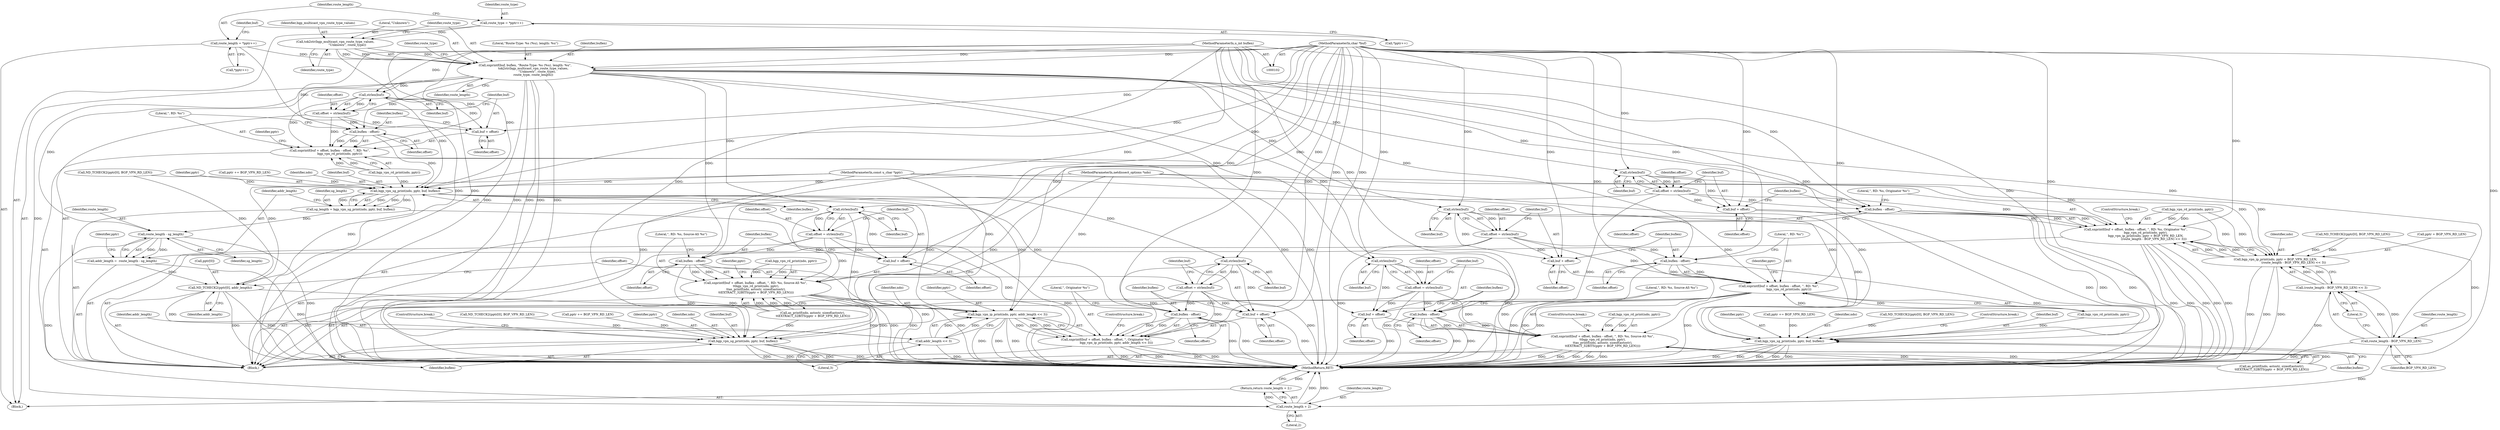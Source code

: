 digraph "0_tcpdump_d515b4b4a300479cdf1a6e0d1bb95bc1f9fee514@API" {
"1000128" [label="(Call,snprintf(buf, buflen, \"Route-Type: %s (%u), length: %u\",\n                 tok2str(bgp_multicast_vpn_route_type_values,\n                         \"Unknown\", route_type),\n                 route_type, route_length))"];
"1000105" [label="(MethodParameterIn,char *buf)"];
"1000106" [label="(MethodParameterIn,u_int buflen)"];
"1000132" [label="(Call,tok2str(bgp_multicast_vpn_route_type_values,\n                         \"Unknown\", route_type))"];
"1000118" [label="(Call,route_type = *pptr++)"];
"1000123" [label="(Call,route_length = *pptr++)"];
"1000149" [label="(Call,strlen(buf))"];
"1000147" [label="(Call,offset = strlen(buf))"];
"1000151" [label="(Call,snprintf(buf + offset, buflen - offset, \", RD: %s, Originator %s\",\n                     bgp_vpn_rd_print(ndo, pptr),\n                     bgp_vpn_ip_print(ndo, pptr + BGP_VPN_RD_LEN,\n                                      (route_length - BGP_VPN_RD_LEN) << 3)))"];
"1000152" [label="(Call,buf + offset)"];
"1000155" [label="(Call,buflen - offset)"];
"1000168" [label="(Call,route_length - BGP_VPN_RD_LEN)"];
"1000167" [label="(Call,(route_length - BGP_VPN_RD_LEN) << 3)"];
"1000162" [label="(Call,bgp_vpn_ip_print(ndo, pptr + BGP_VPN_RD_LEN,\n                                      (route_length - BGP_VPN_RD_LEN) << 3))"];
"1000340" [label="(Call,route_length + 2)"];
"1000339" [label="(Return,return route_length + 2;)"];
"1000183" [label="(Call,strlen(buf))"];
"1000181" [label="(Call,offset = strlen(buf))"];
"1000185" [label="(Call,snprintf(buf + offset, buflen - offset, \", RD: %s, Source-AS %s\",\n\t\tbgp_vpn_rd_print(ndo, pptr),\n\t\tas_printf(ndo, astostr, sizeof(astostr),\n\t\tEXTRACT_32BITS(pptr + BGP_VPN_RD_LEN))))"];
"1000186" [label="(Call,buf + offset)"];
"1000189" [label="(Call,buflen - offset)"];
"1000214" [label="(Call,strlen(buf))"];
"1000212" [label="(Call,offset = strlen(buf))"];
"1000216" [label="(Call,snprintf(buf + offset, buflen - offset, \", RD: %s\",\n                     bgp_vpn_rd_print(ndo, pptr)))"];
"1000217" [label="(Call,buf + offset)"];
"1000220" [label="(Call,buflen - offset)"];
"1000232" [label="(Call,bgp_vpn_sg_print(ndo, pptr, buf, buflen))"];
"1000230" [label="(Call,sg_length = bgp_vpn_sg_print(ndo, pptr, buf, buflen))"];
"1000239" [label="(Call,route_length - sg_length)"];
"1000237" [label="(Call,addr_length =  route_length - sg_length)"];
"1000242" [label="(Call,ND_TCHECK2(pptr[0], addr_length))"];
"1000259" [label="(Call,bgp_vpn_ip_print(ndo, pptr, addr_length << 3))"];
"1000251" [label="(Call,snprintf(buf + offset, buflen - offset, \", Originator %s\",\n                     bgp_vpn_ip_print(ndo, pptr, addr_length << 3)))"];
"1000262" [label="(Call,addr_length << 3)"];
"1000249" [label="(Call,strlen(buf))"];
"1000247" [label="(Call,offset = strlen(buf))"];
"1000252" [label="(Call,buf + offset)"];
"1000255" [label="(Call,buflen - offset)"];
"1000274" [label="(Call,strlen(buf))"];
"1000272" [label="(Call,offset = strlen(buf))"];
"1000276" [label="(Call,snprintf(buf + offset, buflen - offset, \", RD: %s\",\n                     bgp_vpn_rd_print(ndo, pptr)))"];
"1000277" [label="(Call,buf + offset)"];
"1000280" [label="(Call,buflen - offset)"];
"1000290" [label="(Call,bgp_vpn_sg_print(ndo, pptr, buf, buflen))"];
"1000305" [label="(Call,strlen(buf))"];
"1000303" [label="(Call,offset = strlen(buf))"];
"1000307" [label="(Call,snprintf(buf + offset, buflen - offset, \", RD: %s, Source-AS %s\",\n \t\tbgp_vpn_rd_print(ndo, pptr),\n \t\tas_printf(ndo, astostr, sizeof(astostr),\n \t\tEXTRACT_32BITS(pptr + BGP_VPN_RD_LEN))))"];
"1000308" [label="(Call,buf + offset)"];
"1000311" [label="(Call,buflen - offset)"];
"1000330" [label="(Call,bgp_vpn_sg_print(ndo, pptr, buf, buflen))"];
"1000241" [label="(Identifier,sg_length)"];
"1000243" [label="(Call,pptr[0])"];
"1000254" [label="(Identifier,offset)"];
"1000231" [label="(Identifier,sg_length)"];
"1000170" [label="(Identifier,BGP_VPN_RD_LEN)"];
"1000222" [label="(Identifier,offset)"];
"1000332" [label="(Identifier,pptr)"];
"1000284" [label="(Call,bgp_vpn_rd_print(ndo, pptr))"];
"1000347" [label="(MethodReturn,RET)"];
"1000152" [label="(Call,buf + offset)"];
"1000314" [label="(Literal,\", RD: %s, Source-AS %s\")"];
"1000256" [label="(Identifier,buflen)"];
"1000118" [label="(Call,route_type = *pptr++)"];
"1000147" [label="(Call,offset = strlen(buf))"];
"1000207" [label="(Call,ND_TCHECK2(pptr[0], BGP_VPN_RD_LEN))"];
"1000249" [label="(Call,strlen(buf))"];
"1000262" [label="(Call,addr_length << 3)"];
"1000133" [label="(Identifier,bgp_multicast_vpn_route_type_values)"];
"1000283" [label="(Literal,\", RD: %s\")"];
"1000331" [label="(Identifier,ndo)"];
"1000171" [label="(Literal,3)"];
"1000278" [label="(Identifier,buf)"];
"1000246" [label="(Identifier,addr_length)"];
"1000129" [label="(Identifier,buf)"];
"1000137" [label="(Identifier,route_length)"];
"1000149" [label="(Call,strlen(buf))"];
"1000212" [label="(Call,offset = strlen(buf))"];
"1000188" [label="(Identifier,offset)"];
"1000123" [label="(Call,route_length = *pptr++)"];
"1000305" [label="(Call,strlen(buf))"];
"1000134" [label="(Literal,\"Unknown\")"];
"1000157" [label="(Identifier,offset)"];
"1000228" [label="(Identifier,pptr)"];
"1000132" [label="(Call,tok2str(bgp_multicast_vpn_route_type_values,\n                         \"Unknown\", route_type))"];
"1000259" [label="(Call,bgp_vpn_ip_print(ndo, pptr, addr_length << 3))"];
"1000309" [label="(Identifier,buf)"];
"1000234" [label="(Identifier,pptr)"];
"1000333" [label="(Identifier,buf)"];
"1000120" [label="(Call,*pptr++)"];
"1000124" [label="(Identifier,route_length)"];
"1000257" [label="(Identifier,offset)"];
"1000311" [label="(Call,buflen - offset)"];
"1000292" [label="(Identifier,pptr)"];
"1000219" [label="(Identifier,offset)"];
"1000275" [label="(Identifier,buf)"];
"1000328" [label="(Identifier,pptr)"];
"1000242" [label="(Call,ND_TCHECK2(pptr[0], addr_length))"];
"1000230" [label="(Call,sg_length = bgp_vpn_sg_print(ndo, pptr, buf, buflen))"];
"1000280" [label="(Call,buflen - offset)"];
"1000310" [label="(Identifier,offset)"];
"1000227" [label="(Call,pptr += BGP_VPN_RD_LEN)"];
"1000125" [label="(Call,*pptr++)"];
"1000303" [label="(Call,offset = strlen(buf))"];
"1000128" [label="(Call,snprintf(buf, buflen, \"Route-Type: %s (%u), length: %u\",\n                 tok2str(bgp_multicast_vpn_route_type_values,\n                         \"Unknown\", route_type),\n                 route_type, route_length))"];
"1000107" [label="(Block,)"];
"1000205" [label="(ControlStructure,break;)"];
"1000313" [label="(Identifier,offset)"];
"1000335" [label="(ControlStructure,break;)"];
"1000287" [label="(Call,pptr += BGP_VPN_RD_LEN)"];
"1000244" [label="(Identifier,pptr)"];
"1000131" [label="(Literal,\"Route-Type: %s (%u), length: %u\")"];
"1000264" [label="(Literal,3)"];
"1000190" [label="(Identifier,buflen)"];
"1000334" [label="(Identifier,buflen)"];
"1000261" [label="(Identifier,pptr)"];
"1000162" [label="(Call,bgp_vpn_ip_print(ndo, pptr + BGP_VPN_RD_LEN,\n                                      (route_length - BGP_VPN_RD_LEN) << 3))"];
"1000304" [label="(Identifier,offset)"];
"1000308" [label="(Call,buf + offset)"];
"1000130" [label="(Identifier,buflen)"];
"1000216" [label="(Call,snprintf(buf + offset, buflen - offset, \", RD: %s\",\n                     bgp_vpn_rd_print(ndo, pptr)))"];
"1000247" [label="(Call,offset = strlen(buf))"];
"1000184" [label="(Identifier,buf)"];
"1000291" [label="(Identifier,ndo)"];
"1000238" [label="(Identifier,addr_length)"];
"1000277" [label="(Call,buf + offset)"];
"1000250" [label="(Identifier,buf)"];
"1000172" [label="(ControlStructure,break;)"];
"1000191" [label="(Identifier,offset)"];
"1000106" [label="(MethodParameterIn,u_int buflen)"];
"1000140" [label="(Block,)"];
"1000260" [label="(Identifier,ndo)"];
"1000273" [label="(Identifier,offset)"];
"1000288" [label="(Identifier,pptr)"];
"1000139" [label="(Identifier,route_type)"];
"1000232" [label="(Call,bgp_vpn_sg_print(ndo, pptr, buf, buflen))"];
"1000183" [label="(Call,strlen(buf))"];
"1000251" [label="(Call,snprintf(buf + offset, buflen - offset, \", Originator %s\",\n                     bgp_vpn_ip_print(ndo, pptr, addr_length << 3)))"];
"1000307" [label="(Call,snprintf(buf + offset, buflen - offset, \", RD: %s, Source-AS %s\",\n \t\tbgp_vpn_rd_print(ndo, pptr),\n \t\tas_printf(ndo, astostr, sizeof(astostr),\n \t\tEXTRACT_32BITS(pptr + BGP_VPN_RD_LEN))))"];
"1000318" [label="(Call,as_printf(ndo, astostr, sizeof(astostr),\n \t\tEXTRACT_32BITS(pptr + BGP_VPN_RD_LEN)))"];
"1000148" [label="(Identifier,offset)"];
"1000233" [label="(Identifier,ndo)"];
"1000192" [label="(Literal,\", RD: %s, Source-AS %s\")"];
"1000213" [label="(Identifier,offset)"];
"1000158" [label="(Literal,\", RD: %s, Originator %s\")"];
"1000154" [label="(Identifier,offset)"];
"1000186" [label="(Call,buf + offset)"];
"1000103" [label="(MethodParameterIn,netdissect_options *ndo)"];
"1000315" [label="(Call,bgp_vpn_rd_print(ndo, pptr))"];
"1000193" [label="(Call,bgp_vpn_rd_print(ndo, pptr))"];
"1000306" [label="(Identifier,buf)"];
"1000330" [label="(Call,bgp_vpn_sg_print(ndo, pptr, buf, buflen))"];
"1000215" [label="(Identifier,buf)"];
"1000267" [label="(Call,ND_TCHECK2(pptr[0], BGP_VPN_RD_LEN))"];
"1000339" [label="(Return,return route_length + 2;)"];
"1000167" [label="(Call,(route_length - BGP_VPN_RD_LEN) << 3)"];
"1000153" [label="(Identifier,buf)"];
"1000217" [label="(Call,buf + offset)"];
"1000295" [label="(ControlStructure,break;)"];
"1000185" [label="(Call,snprintf(buf + offset, buflen - offset, \", RD: %s, Source-AS %s\",\n\t\tbgp_vpn_rd_print(ndo, pptr),\n\t\tas_printf(ndo, astostr, sizeof(astostr),\n\t\tEXTRACT_32BITS(pptr + BGP_VPN_RD_LEN))))"];
"1000265" [label="(ControlStructure,break;)"];
"1000155" [label="(Call,buflen - offset)"];
"1000341" [label="(Identifier,route_length)"];
"1000220" [label="(Call,buflen - offset)"];
"1000135" [label="(Identifier,route_type)"];
"1000239" [label="(Call,route_length - sg_length)"];
"1000189" [label="(Call,buflen - offset)"];
"1000168" [label="(Call,route_length - BGP_VPN_RD_LEN)"];
"1000182" [label="(Identifier,offset)"];
"1000272" [label="(Call,offset = strlen(buf))"];
"1000298" [label="(Call,ND_TCHECK2(pptr[0], BGP_VPN_RD_LEN))"];
"1000258" [label="(Literal,\", Originator %s\")"];
"1000290" [label="(Call,bgp_vpn_sg_print(ndo, pptr, buf, buflen))"];
"1000281" [label="(Identifier,buflen)"];
"1000276" [label="(Call,snprintf(buf + offset, buflen - offset, \", RD: %s\",\n                     bgp_vpn_rd_print(ndo, pptr)))"];
"1000164" [label="(Call,pptr + BGP_VPN_RD_LEN)"];
"1000223" [label="(Literal,\", RD: %s\")"];
"1000237" [label="(Call,addr_length =  route_length - sg_length)"];
"1000169" [label="(Identifier,route_length)"];
"1000235" [label="(Identifier,buf)"];
"1000263" [label="(Identifier,addr_length)"];
"1000274" [label="(Call,strlen(buf))"];
"1000214" [label="(Call,strlen(buf))"];
"1000218" [label="(Identifier,buf)"];
"1000293" [label="(Identifier,buf)"];
"1000327" [label="(Call,pptr += BGP_VPN_RD_LEN)"];
"1000187" [label="(Identifier,buf)"];
"1000248" [label="(Identifier,offset)"];
"1000252" [label="(Call,buf + offset)"];
"1000279" [label="(Identifier,offset)"];
"1000224" [label="(Call,bgp_vpn_rd_print(ndo, pptr))"];
"1000221" [label="(Identifier,buflen)"];
"1000294" [label="(Identifier,buflen)"];
"1000151" [label="(Call,snprintf(buf + offset, buflen - offset, \", RD: %s, Originator %s\",\n                     bgp_vpn_rd_print(ndo, pptr),\n                     bgp_vpn_ip_print(ndo, pptr + BGP_VPN_RD_LEN,\n                                      (route_length - BGP_VPN_RD_LEN) << 3)))"];
"1000342" [label="(Literal,2)"];
"1000181" [label="(Call,offset = strlen(buf))"];
"1000150" [label="(Identifier,buf)"];
"1000136" [label="(Identifier,route_type)"];
"1000253" [label="(Identifier,buf)"];
"1000236" [label="(Identifier,buflen)"];
"1000240" [label="(Identifier,route_length)"];
"1000312" [label="(Identifier,buflen)"];
"1000340" [label="(Call,route_length + 2)"];
"1000142" [label="(Call,ND_TCHECK2(pptr[0], BGP_VPN_RD_LEN))"];
"1000105" [label="(MethodParameterIn,char *buf)"];
"1000282" [label="(Identifier,offset)"];
"1000104" [label="(MethodParameterIn,const u_char *pptr)"];
"1000156" [label="(Identifier,buflen)"];
"1000196" [label="(Call,as_printf(ndo, astostr, sizeof(astostr),\n\t\tEXTRACT_32BITS(pptr + BGP_VPN_RD_LEN)))"];
"1000255" [label="(Call,buflen - offset)"];
"1000159" [label="(Call,bgp_vpn_rd_print(ndo, pptr))"];
"1000119" [label="(Identifier,route_type)"];
"1000163" [label="(Identifier,ndo)"];
"1000128" -> "1000107"  [label="AST: "];
"1000128" -> "1000137"  [label="CFG: "];
"1000129" -> "1000128"  [label="AST: "];
"1000130" -> "1000128"  [label="AST: "];
"1000131" -> "1000128"  [label="AST: "];
"1000132" -> "1000128"  [label="AST: "];
"1000136" -> "1000128"  [label="AST: "];
"1000137" -> "1000128"  [label="AST: "];
"1000139" -> "1000128"  [label="CFG: "];
"1000128" -> "1000347"  [label="DDG: "];
"1000128" -> "1000347"  [label="DDG: "];
"1000128" -> "1000347"  [label="DDG: "];
"1000128" -> "1000347"  [label="DDG: "];
"1000128" -> "1000347"  [label="DDG: "];
"1000105" -> "1000128"  [label="DDG: "];
"1000106" -> "1000128"  [label="DDG: "];
"1000132" -> "1000128"  [label="DDG: "];
"1000132" -> "1000128"  [label="DDG: "];
"1000132" -> "1000128"  [label="DDG: "];
"1000123" -> "1000128"  [label="DDG: "];
"1000128" -> "1000149"  [label="DDG: "];
"1000128" -> "1000155"  [label="DDG: "];
"1000128" -> "1000168"  [label="DDG: "];
"1000128" -> "1000183"  [label="DDG: "];
"1000128" -> "1000189"  [label="DDG: "];
"1000128" -> "1000214"  [label="DDG: "];
"1000128" -> "1000220"  [label="DDG: "];
"1000128" -> "1000239"  [label="DDG: "];
"1000128" -> "1000274"  [label="DDG: "];
"1000128" -> "1000280"  [label="DDG: "];
"1000128" -> "1000305"  [label="DDG: "];
"1000128" -> "1000311"  [label="DDG: "];
"1000128" -> "1000340"  [label="DDG: "];
"1000105" -> "1000102"  [label="AST: "];
"1000105" -> "1000347"  [label="DDG: "];
"1000105" -> "1000149"  [label="DDG: "];
"1000105" -> "1000151"  [label="DDG: "];
"1000105" -> "1000152"  [label="DDG: "];
"1000105" -> "1000183"  [label="DDG: "];
"1000105" -> "1000185"  [label="DDG: "];
"1000105" -> "1000186"  [label="DDG: "];
"1000105" -> "1000214"  [label="DDG: "];
"1000105" -> "1000216"  [label="DDG: "];
"1000105" -> "1000217"  [label="DDG: "];
"1000105" -> "1000232"  [label="DDG: "];
"1000105" -> "1000249"  [label="DDG: "];
"1000105" -> "1000251"  [label="DDG: "];
"1000105" -> "1000252"  [label="DDG: "];
"1000105" -> "1000274"  [label="DDG: "];
"1000105" -> "1000276"  [label="DDG: "];
"1000105" -> "1000277"  [label="DDG: "];
"1000105" -> "1000290"  [label="DDG: "];
"1000105" -> "1000305"  [label="DDG: "];
"1000105" -> "1000307"  [label="DDG: "];
"1000105" -> "1000308"  [label="DDG: "];
"1000105" -> "1000330"  [label="DDG: "];
"1000106" -> "1000102"  [label="AST: "];
"1000106" -> "1000347"  [label="DDG: "];
"1000106" -> "1000155"  [label="DDG: "];
"1000106" -> "1000189"  [label="DDG: "];
"1000106" -> "1000220"  [label="DDG: "];
"1000106" -> "1000232"  [label="DDG: "];
"1000106" -> "1000255"  [label="DDG: "];
"1000106" -> "1000280"  [label="DDG: "];
"1000106" -> "1000290"  [label="DDG: "];
"1000106" -> "1000311"  [label="DDG: "];
"1000106" -> "1000330"  [label="DDG: "];
"1000132" -> "1000135"  [label="CFG: "];
"1000133" -> "1000132"  [label="AST: "];
"1000134" -> "1000132"  [label="AST: "];
"1000135" -> "1000132"  [label="AST: "];
"1000136" -> "1000132"  [label="CFG: "];
"1000132" -> "1000347"  [label="DDG: "];
"1000118" -> "1000132"  [label="DDG: "];
"1000118" -> "1000107"  [label="AST: "];
"1000118" -> "1000120"  [label="CFG: "];
"1000119" -> "1000118"  [label="AST: "];
"1000120" -> "1000118"  [label="AST: "];
"1000124" -> "1000118"  [label="CFG: "];
"1000123" -> "1000107"  [label="AST: "];
"1000123" -> "1000125"  [label="CFG: "];
"1000124" -> "1000123"  [label="AST: "];
"1000125" -> "1000123"  [label="AST: "];
"1000129" -> "1000123"  [label="CFG: "];
"1000123" -> "1000347"  [label="DDG: "];
"1000149" -> "1000147"  [label="AST: "];
"1000149" -> "1000150"  [label="CFG: "];
"1000150" -> "1000149"  [label="AST: "];
"1000147" -> "1000149"  [label="CFG: "];
"1000149" -> "1000147"  [label="DDG: "];
"1000149" -> "1000151"  [label="DDG: "];
"1000149" -> "1000152"  [label="DDG: "];
"1000147" -> "1000140"  [label="AST: "];
"1000148" -> "1000147"  [label="AST: "];
"1000153" -> "1000147"  [label="CFG: "];
"1000147" -> "1000347"  [label="DDG: "];
"1000147" -> "1000151"  [label="DDG: "];
"1000147" -> "1000152"  [label="DDG: "];
"1000147" -> "1000155"  [label="DDG: "];
"1000151" -> "1000140"  [label="AST: "];
"1000151" -> "1000162"  [label="CFG: "];
"1000152" -> "1000151"  [label="AST: "];
"1000155" -> "1000151"  [label="AST: "];
"1000158" -> "1000151"  [label="AST: "];
"1000159" -> "1000151"  [label="AST: "];
"1000162" -> "1000151"  [label="AST: "];
"1000172" -> "1000151"  [label="CFG: "];
"1000151" -> "1000347"  [label="DDG: "];
"1000151" -> "1000347"  [label="DDG: "];
"1000151" -> "1000347"  [label="DDG: "];
"1000151" -> "1000347"  [label="DDG: "];
"1000151" -> "1000347"  [label="DDG: "];
"1000155" -> "1000151"  [label="DDG: "];
"1000155" -> "1000151"  [label="DDG: "];
"1000159" -> "1000151"  [label="DDG: "];
"1000159" -> "1000151"  [label="DDG: "];
"1000162" -> "1000151"  [label="DDG: "];
"1000162" -> "1000151"  [label="DDG: "];
"1000162" -> "1000151"  [label="DDG: "];
"1000152" -> "1000154"  [label="CFG: "];
"1000153" -> "1000152"  [label="AST: "];
"1000154" -> "1000152"  [label="AST: "];
"1000156" -> "1000152"  [label="CFG: "];
"1000152" -> "1000347"  [label="DDG: "];
"1000155" -> "1000157"  [label="CFG: "];
"1000156" -> "1000155"  [label="AST: "];
"1000157" -> "1000155"  [label="AST: "];
"1000158" -> "1000155"  [label="CFG: "];
"1000155" -> "1000347"  [label="DDG: "];
"1000155" -> "1000347"  [label="DDG: "];
"1000168" -> "1000167"  [label="AST: "];
"1000168" -> "1000170"  [label="CFG: "];
"1000169" -> "1000168"  [label="AST: "];
"1000170" -> "1000168"  [label="AST: "];
"1000171" -> "1000168"  [label="CFG: "];
"1000168" -> "1000347"  [label="DDG: "];
"1000168" -> "1000167"  [label="DDG: "];
"1000168" -> "1000167"  [label="DDG: "];
"1000142" -> "1000168"  [label="DDG: "];
"1000168" -> "1000340"  [label="DDG: "];
"1000167" -> "1000162"  [label="AST: "];
"1000167" -> "1000171"  [label="CFG: "];
"1000171" -> "1000167"  [label="AST: "];
"1000162" -> "1000167"  [label="CFG: "];
"1000167" -> "1000347"  [label="DDG: "];
"1000167" -> "1000162"  [label="DDG: "];
"1000167" -> "1000162"  [label="DDG: "];
"1000163" -> "1000162"  [label="AST: "];
"1000164" -> "1000162"  [label="AST: "];
"1000162" -> "1000347"  [label="DDG: "];
"1000162" -> "1000347"  [label="DDG: "];
"1000162" -> "1000347"  [label="DDG: "];
"1000159" -> "1000162"  [label="DDG: "];
"1000159" -> "1000162"  [label="DDG: "];
"1000103" -> "1000162"  [label="DDG: "];
"1000142" -> "1000162"  [label="DDG: "];
"1000142" -> "1000162"  [label="DDG: "];
"1000104" -> "1000162"  [label="DDG: "];
"1000340" -> "1000339"  [label="AST: "];
"1000340" -> "1000342"  [label="CFG: "];
"1000341" -> "1000340"  [label="AST: "];
"1000342" -> "1000340"  [label="AST: "];
"1000339" -> "1000340"  [label="CFG: "];
"1000340" -> "1000347"  [label="DDG: "];
"1000340" -> "1000347"  [label="DDG: "];
"1000340" -> "1000339"  [label="DDG: "];
"1000239" -> "1000340"  [label="DDG: "];
"1000339" -> "1000107"  [label="AST: "];
"1000347" -> "1000339"  [label="CFG: "];
"1000339" -> "1000347"  [label="DDG: "];
"1000183" -> "1000181"  [label="AST: "];
"1000183" -> "1000184"  [label="CFG: "];
"1000184" -> "1000183"  [label="AST: "];
"1000181" -> "1000183"  [label="CFG: "];
"1000183" -> "1000181"  [label="DDG: "];
"1000183" -> "1000185"  [label="DDG: "];
"1000183" -> "1000186"  [label="DDG: "];
"1000181" -> "1000140"  [label="AST: "];
"1000182" -> "1000181"  [label="AST: "];
"1000187" -> "1000181"  [label="CFG: "];
"1000181" -> "1000347"  [label="DDG: "];
"1000181" -> "1000185"  [label="DDG: "];
"1000181" -> "1000186"  [label="DDG: "];
"1000181" -> "1000189"  [label="DDG: "];
"1000185" -> "1000140"  [label="AST: "];
"1000185" -> "1000196"  [label="CFG: "];
"1000186" -> "1000185"  [label="AST: "];
"1000189" -> "1000185"  [label="AST: "];
"1000192" -> "1000185"  [label="AST: "];
"1000193" -> "1000185"  [label="AST: "];
"1000196" -> "1000185"  [label="AST: "];
"1000205" -> "1000185"  [label="CFG: "];
"1000185" -> "1000347"  [label="DDG: "];
"1000185" -> "1000347"  [label="DDG: "];
"1000185" -> "1000347"  [label="DDG: "];
"1000185" -> "1000347"  [label="DDG: "];
"1000185" -> "1000347"  [label="DDG: "];
"1000189" -> "1000185"  [label="DDG: "];
"1000189" -> "1000185"  [label="DDG: "];
"1000193" -> "1000185"  [label="DDG: "];
"1000193" -> "1000185"  [label="DDG: "];
"1000196" -> "1000185"  [label="DDG: "];
"1000196" -> "1000185"  [label="DDG: "];
"1000196" -> "1000185"  [label="DDG: "];
"1000186" -> "1000188"  [label="CFG: "];
"1000187" -> "1000186"  [label="AST: "];
"1000188" -> "1000186"  [label="AST: "];
"1000190" -> "1000186"  [label="CFG: "];
"1000186" -> "1000347"  [label="DDG: "];
"1000189" -> "1000191"  [label="CFG: "];
"1000190" -> "1000189"  [label="AST: "];
"1000191" -> "1000189"  [label="AST: "];
"1000192" -> "1000189"  [label="CFG: "];
"1000189" -> "1000347"  [label="DDG: "];
"1000189" -> "1000347"  [label="DDG: "];
"1000214" -> "1000212"  [label="AST: "];
"1000214" -> "1000215"  [label="CFG: "];
"1000215" -> "1000214"  [label="AST: "];
"1000212" -> "1000214"  [label="CFG: "];
"1000214" -> "1000212"  [label="DDG: "];
"1000214" -> "1000216"  [label="DDG: "];
"1000214" -> "1000217"  [label="DDG: "];
"1000214" -> "1000232"  [label="DDG: "];
"1000212" -> "1000140"  [label="AST: "];
"1000213" -> "1000212"  [label="AST: "];
"1000218" -> "1000212"  [label="CFG: "];
"1000212" -> "1000216"  [label="DDG: "];
"1000212" -> "1000217"  [label="DDG: "];
"1000212" -> "1000220"  [label="DDG: "];
"1000216" -> "1000140"  [label="AST: "];
"1000216" -> "1000224"  [label="CFG: "];
"1000217" -> "1000216"  [label="AST: "];
"1000220" -> "1000216"  [label="AST: "];
"1000223" -> "1000216"  [label="AST: "];
"1000224" -> "1000216"  [label="AST: "];
"1000228" -> "1000216"  [label="CFG: "];
"1000216" -> "1000347"  [label="DDG: "];
"1000216" -> "1000347"  [label="DDG: "];
"1000220" -> "1000216"  [label="DDG: "];
"1000220" -> "1000216"  [label="DDG: "];
"1000224" -> "1000216"  [label="DDG: "];
"1000224" -> "1000216"  [label="DDG: "];
"1000217" -> "1000219"  [label="CFG: "];
"1000218" -> "1000217"  [label="AST: "];
"1000219" -> "1000217"  [label="AST: "];
"1000221" -> "1000217"  [label="CFG: "];
"1000220" -> "1000222"  [label="CFG: "];
"1000221" -> "1000220"  [label="AST: "];
"1000222" -> "1000220"  [label="AST: "];
"1000223" -> "1000220"  [label="CFG: "];
"1000220" -> "1000232"  [label="DDG: "];
"1000232" -> "1000230"  [label="AST: "];
"1000232" -> "1000236"  [label="CFG: "];
"1000233" -> "1000232"  [label="AST: "];
"1000234" -> "1000232"  [label="AST: "];
"1000235" -> "1000232"  [label="AST: "];
"1000236" -> "1000232"  [label="AST: "];
"1000230" -> "1000232"  [label="CFG: "];
"1000232" -> "1000230"  [label="DDG: "];
"1000232" -> "1000230"  [label="DDG: "];
"1000232" -> "1000230"  [label="DDG: "];
"1000232" -> "1000230"  [label="DDG: "];
"1000224" -> "1000232"  [label="DDG: "];
"1000103" -> "1000232"  [label="DDG: "];
"1000227" -> "1000232"  [label="DDG: "];
"1000207" -> "1000232"  [label="DDG: "];
"1000104" -> "1000232"  [label="DDG: "];
"1000232" -> "1000242"  [label="DDG: "];
"1000232" -> "1000249"  [label="DDG: "];
"1000232" -> "1000255"  [label="DDG: "];
"1000232" -> "1000259"  [label="DDG: "];
"1000232" -> "1000259"  [label="DDG: "];
"1000230" -> "1000140"  [label="AST: "];
"1000231" -> "1000230"  [label="AST: "];
"1000238" -> "1000230"  [label="CFG: "];
"1000230" -> "1000347"  [label="DDG: "];
"1000230" -> "1000239"  [label="DDG: "];
"1000239" -> "1000237"  [label="AST: "];
"1000239" -> "1000241"  [label="CFG: "];
"1000240" -> "1000239"  [label="AST: "];
"1000241" -> "1000239"  [label="AST: "];
"1000237" -> "1000239"  [label="CFG: "];
"1000239" -> "1000347"  [label="DDG: "];
"1000239" -> "1000237"  [label="DDG: "];
"1000239" -> "1000237"  [label="DDG: "];
"1000237" -> "1000140"  [label="AST: "];
"1000238" -> "1000237"  [label="AST: "];
"1000244" -> "1000237"  [label="CFG: "];
"1000237" -> "1000347"  [label="DDG: "];
"1000237" -> "1000242"  [label="DDG: "];
"1000242" -> "1000140"  [label="AST: "];
"1000242" -> "1000246"  [label="CFG: "];
"1000243" -> "1000242"  [label="AST: "];
"1000246" -> "1000242"  [label="AST: "];
"1000248" -> "1000242"  [label="CFG: "];
"1000242" -> "1000347"  [label="DDG: "];
"1000242" -> "1000347"  [label="DDG: "];
"1000207" -> "1000242"  [label="DDG: "];
"1000104" -> "1000242"  [label="DDG: "];
"1000242" -> "1000259"  [label="DDG: "];
"1000242" -> "1000262"  [label="DDG: "];
"1000259" -> "1000251"  [label="AST: "];
"1000259" -> "1000262"  [label="CFG: "];
"1000260" -> "1000259"  [label="AST: "];
"1000261" -> "1000259"  [label="AST: "];
"1000262" -> "1000259"  [label="AST: "];
"1000251" -> "1000259"  [label="CFG: "];
"1000259" -> "1000347"  [label="DDG: "];
"1000259" -> "1000347"  [label="DDG: "];
"1000259" -> "1000347"  [label="DDG: "];
"1000259" -> "1000251"  [label="DDG: "];
"1000259" -> "1000251"  [label="DDG: "];
"1000259" -> "1000251"  [label="DDG: "];
"1000103" -> "1000259"  [label="DDG: "];
"1000104" -> "1000259"  [label="DDG: "];
"1000262" -> "1000259"  [label="DDG: "];
"1000262" -> "1000259"  [label="DDG: "];
"1000251" -> "1000140"  [label="AST: "];
"1000252" -> "1000251"  [label="AST: "];
"1000255" -> "1000251"  [label="AST: "];
"1000258" -> "1000251"  [label="AST: "];
"1000265" -> "1000251"  [label="CFG: "];
"1000251" -> "1000347"  [label="DDG: "];
"1000251" -> "1000347"  [label="DDG: "];
"1000251" -> "1000347"  [label="DDG: "];
"1000251" -> "1000347"  [label="DDG: "];
"1000249" -> "1000251"  [label="DDG: "];
"1000247" -> "1000251"  [label="DDG: "];
"1000255" -> "1000251"  [label="DDG: "];
"1000255" -> "1000251"  [label="DDG: "];
"1000262" -> "1000264"  [label="CFG: "];
"1000263" -> "1000262"  [label="AST: "];
"1000264" -> "1000262"  [label="AST: "];
"1000262" -> "1000347"  [label="DDG: "];
"1000249" -> "1000247"  [label="AST: "];
"1000249" -> "1000250"  [label="CFG: "];
"1000250" -> "1000249"  [label="AST: "];
"1000247" -> "1000249"  [label="CFG: "];
"1000249" -> "1000247"  [label="DDG: "];
"1000249" -> "1000252"  [label="DDG: "];
"1000247" -> "1000140"  [label="AST: "];
"1000248" -> "1000247"  [label="AST: "];
"1000253" -> "1000247"  [label="CFG: "];
"1000247" -> "1000347"  [label="DDG: "];
"1000247" -> "1000252"  [label="DDG: "];
"1000247" -> "1000255"  [label="DDG: "];
"1000252" -> "1000254"  [label="CFG: "];
"1000253" -> "1000252"  [label="AST: "];
"1000254" -> "1000252"  [label="AST: "];
"1000256" -> "1000252"  [label="CFG: "];
"1000252" -> "1000347"  [label="DDG: "];
"1000255" -> "1000257"  [label="CFG: "];
"1000256" -> "1000255"  [label="AST: "];
"1000257" -> "1000255"  [label="AST: "];
"1000258" -> "1000255"  [label="CFG: "];
"1000255" -> "1000347"  [label="DDG: "];
"1000255" -> "1000347"  [label="DDG: "];
"1000274" -> "1000272"  [label="AST: "];
"1000274" -> "1000275"  [label="CFG: "];
"1000275" -> "1000274"  [label="AST: "];
"1000272" -> "1000274"  [label="CFG: "];
"1000274" -> "1000272"  [label="DDG: "];
"1000274" -> "1000276"  [label="DDG: "];
"1000274" -> "1000277"  [label="DDG: "];
"1000274" -> "1000290"  [label="DDG: "];
"1000272" -> "1000140"  [label="AST: "];
"1000273" -> "1000272"  [label="AST: "];
"1000278" -> "1000272"  [label="CFG: "];
"1000272" -> "1000347"  [label="DDG: "];
"1000272" -> "1000276"  [label="DDG: "];
"1000272" -> "1000277"  [label="DDG: "];
"1000272" -> "1000280"  [label="DDG: "];
"1000276" -> "1000140"  [label="AST: "];
"1000276" -> "1000284"  [label="CFG: "];
"1000277" -> "1000276"  [label="AST: "];
"1000280" -> "1000276"  [label="AST: "];
"1000283" -> "1000276"  [label="AST: "];
"1000284" -> "1000276"  [label="AST: "];
"1000288" -> "1000276"  [label="CFG: "];
"1000276" -> "1000347"  [label="DDG: "];
"1000276" -> "1000347"  [label="DDG: "];
"1000276" -> "1000347"  [label="DDG: "];
"1000276" -> "1000347"  [label="DDG: "];
"1000280" -> "1000276"  [label="DDG: "];
"1000280" -> "1000276"  [label="DDG: "];
"1000284" -> "1000276"  [label="DDG: "];
"1000284" -> "1000276"  [label="DDG: "];
"1000277" -> "1000279"  [label="CFG: "];
"1000278" -> "1000277"  [label="AST: "];
"1000279" -> "1000277"  [label="AST: "];
"1000281" -> "1000277"  [label="CFG: "];
"1000280" -> "1000282"  [label="CFG: "];
"1000281" -> "1000280"  [label="AST: "];
"1000282" -> "1000280"  [label="AST: "];
"1000283" -> "1000280"  [label="CFG: "];
"1000280" -> "1000347"  [label="DDG: "];
"1000280" -> "1000290"  [label="DDG: "];
"1000290" -> "1000140"  [label="AST: "];
"1000290" -> "1000294"  [label="CFG: "];
"1000291" -> "1000290"  [label="AST: "];
"1000292" -> "1000290"  [label="AST: "];
"1000293" -> "1000290"  [label="AST: "];
"1000294" -> "1000290"  [label="AST: "];
"1000295" -> "1000290"  [label="CFG: "];
"1000290" -> "1000347"  [label="DDG: "];
"1000290" -> "1000347"  [label="DDG: "];
"1000290" -> "1000347"  [label="DDG: "];
"1000290" -> "1000347"  [label="DDG: "];
"1000290" -> "1000347"  [label="DDG: "];
"1000284" -> "1000290"  [label="DDG: "];
"1000103" -> "1000290"  [label="DDG: "];
"1000267" -> "1000290"  [label="DDG: "];
"1000287" -> "1000290"  [label="DDG: "];
"1000104" -> "1000290"  [label="DDG: "];
"1000305" -> "1000303"  [label="AST: "];
"1000305" -> "1000306"  [label="CFG: "];
"1000306" -> "1000305"  [label="AST: "];
"1000303" -> "1000305"  [label="CFG: "];
"1000305" -> "1000303"  [label="DDG: "];
"1000305" -> "1000307"  [label="DDG: "];
"1000305" -> "1000308"  [label="DDG: "];
"1000305" -> "1000330"  [label="DDG: "];
"1000303" -> "1000140"  [label="AST: "];
"1000304" -> "1000303"  [label="AST: "];
"1000309" -> "1000303"  [label="CFG: "];
"1000303" -> "1000347"  [label="DDG: "];
"1000303" -> "1000307"  [label="DDG: "];
"1000303" -> "1000308"  [label="DDG: "];
"1000303" -> "1000311"  [label="DDG: "];
"1000307" -> "1000140"  [label="AST: "];
"1000307" -> "1000318"  [label="CFG: "];
"1000308" -> "1000307"  [label="AST: "];
"1000311" -> "1000307"  [label="AST: "];
"1000314" -> "1000307"  [label="AST: "];
"1000315" -> "1000307"  [label="AST: "];
"1000318" -> "1000307"  [label="AST: "];
"1000328" -> "1000307"  [label="CFG: "];
"1000307" -> "1000347"  [label="DDG: "];
"1000307" -> "1000347"  [label="DDG: "];
"1000307" -> "1000347"  [label="DDG: "];
"1000307" -> "1000347"  [label="DDG: "];
"1000307" -> "1000347"  [label="DDG: "];
"1000311" -> "1000307"  [label="DDG: "];
"1000311" -> "1000307"  [label="DDG: "];
"1000315" -> "1000307"  [label="DDG: "];
"1000315" -> "1000307"  [label="DDG: "];
"1000318" -> "1000307"  [label="DDG: "];
"1000318" -> "1000307"  [label="DDG: "];
"1000318" -> "1000307"  [label="DDG: "];
"1000308" -> "1000310"  [label="CFG: "];
"1000309" -> "1000308"  [label="AST: "];
"1000310" -> "1000308"  [label="AST: "];
"1000312" -> "1000308"  [label="CFG: "];
"1000311" -> "1000313"  [label="CFG: "];
"1000312" -> "1000311"  [label="AST: "];
"1000313" -> "1000311"  [label="AST: "];
"1000314" -> "1000311"  [label="CFG: "];
"1000311" -> "1000347"  [label="DDG: "];
"1000311" -> "1000330"  [label="DDG: "];
"1000330" -> "1000140"  [label="AST: "];
"1000330" -> "1000334"  [label="CFG: "];
"1000331" -> "1000330"  [label="AST: "];
"1000332" -> "1000330"  [label="AST: "];
"1000333" -> "1000330"  [label="AST: "];
"1000334" -> "1000330"  [label="AST: "];
"1000335" -> "1000330"  [label="CFG: "];
"1000330" -> "1000347"  [label="DDG: "];
"1000330" -> "1000347"  [label="DDG: "];
"1000330" -> "1000347"  [label="DDG: "];
"1000330" -> "1000347"  [label="DDG: "];
"1000330" -> "1000347"  [label="DDG: "];
"1000318" -> "1000330"  [label="DDG: "];
"1000103" -> "1000330"  [label="DDG: "];
"1000298" -> "1000330"  [label="DDG: "];
"1000327" -> "1000330"  [label="DDG: "];
"1000104" -> "1000330"  [label="DDG: "];
}
